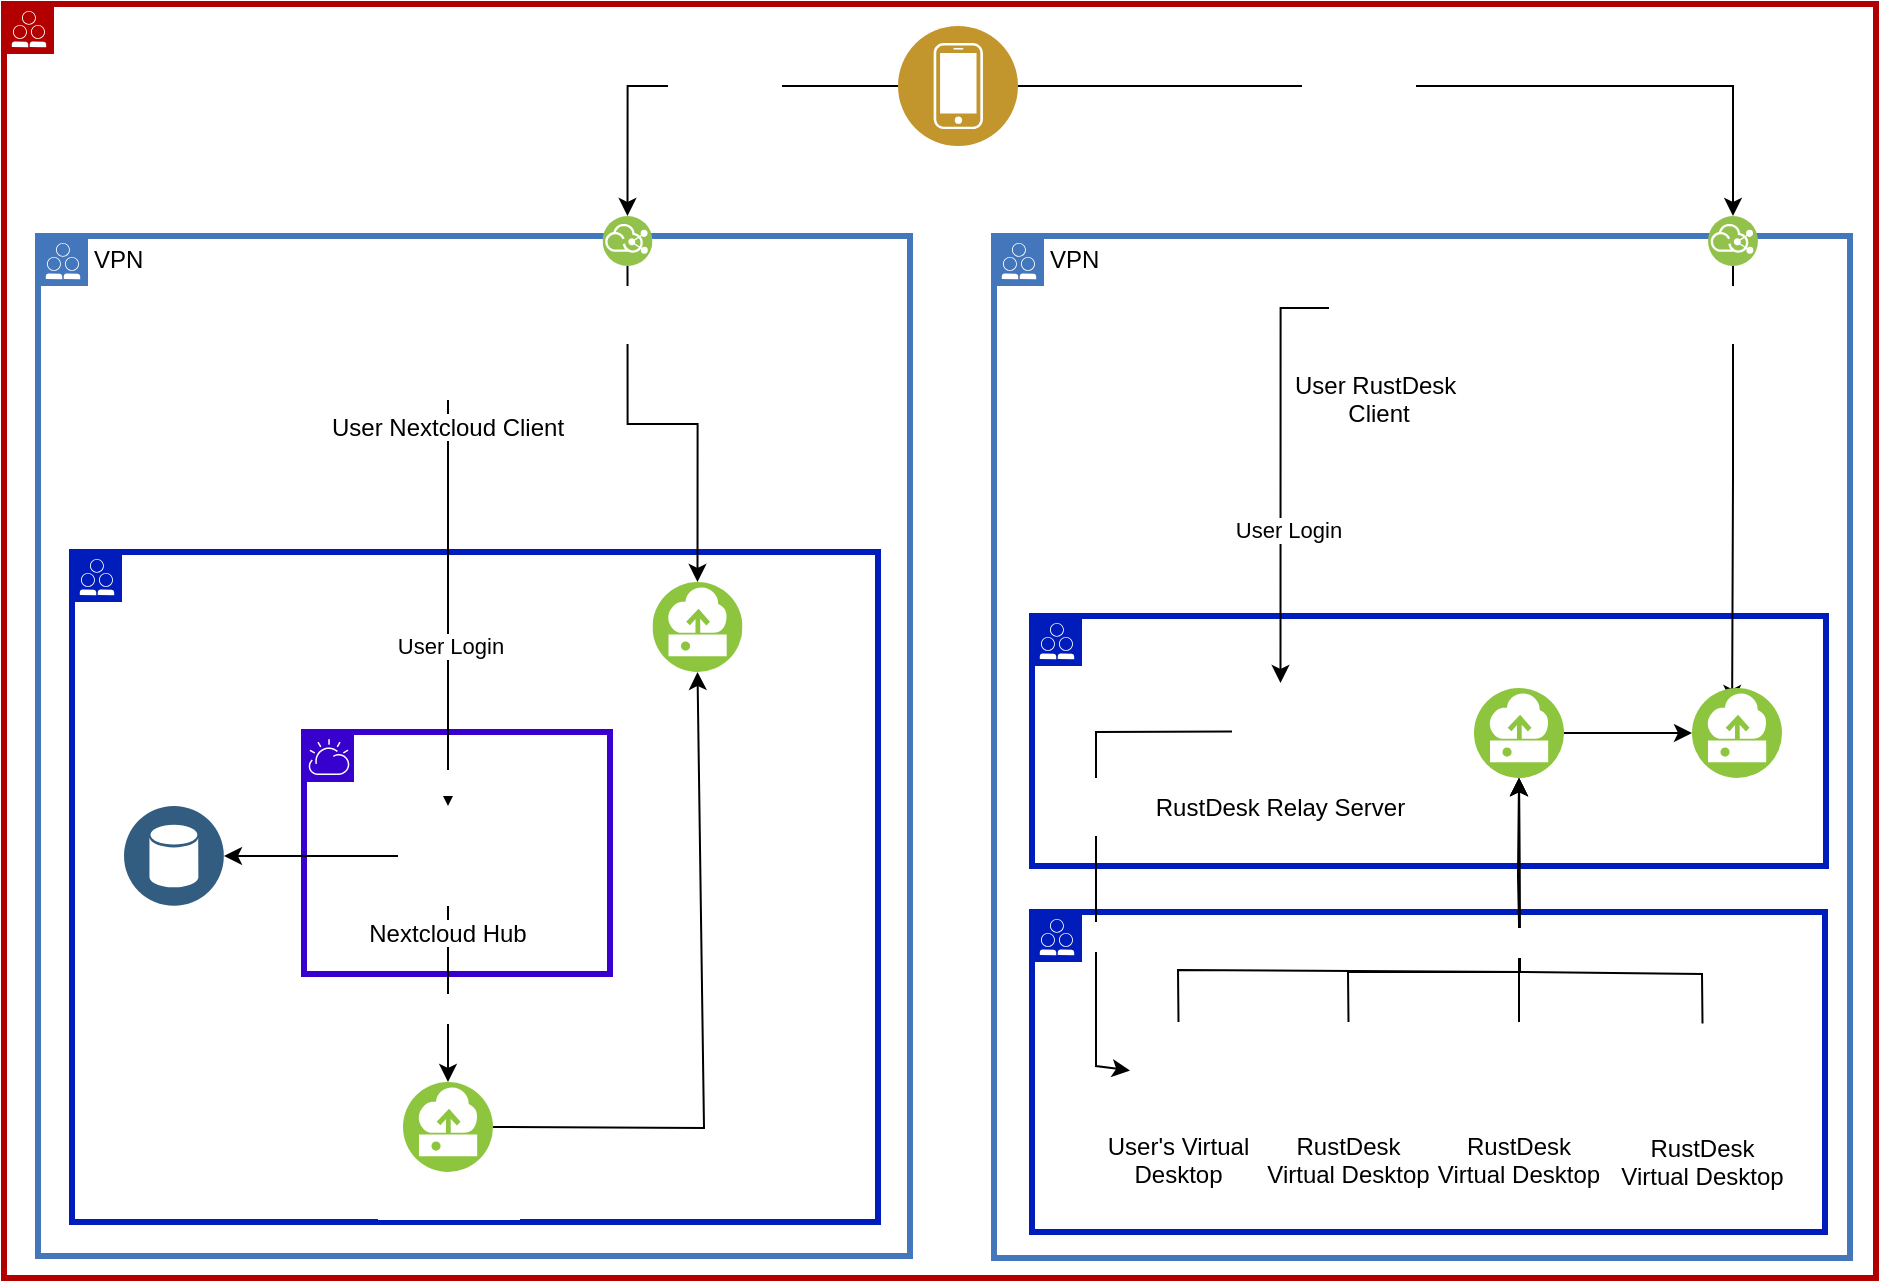 <mxfile version="21.2.8" type="device">
  <diagram name="Page-1" id="n5Qb5iA8dRXw3r0Tk5m8">
    <mxGraphModel dx="2423" dy="1062" grid="0" gridSize="10" guides="1" tooltips="1" connect="1" arrows="1" fold="1" page="0" pageScale="1" pageWidth="850" pageHeight="1100" math="0" shadow="0">
      <root>
        <mxCell id="0" />
        <mxCell id="1" parent="0" />
        <mxCell id="Zk3EBVXWUtb9SHXZOmo2-1" value="&lt;font style=&quot;&quot; color=&quot;#ffffff&quot;&gt;Public Internet&lt;/font&gt;" style="shape=mxgraph.ibm.box;prType=public;fontStyle=0;verticalAlign=top;align=left;spacingLeft=32;spacingTop=4;fillColor=none;rounded=0;whiteSpace=wrap;html=1;strokeColor=#B20000;strokeWidth=3;dashed=0;container=0;spacing=-4;collapsible=0;expand=0;recursiveResize=0;fontColor=#FF0000;" parent="1" vertex="1">
          <mxGeometry x="-1037" y="-71" width="936" height="637" as="geometry" />
        </mxCell>
        <mxCell id="Zk3EBVXWUtb9SHXZOmo2-44" value="VPN" style="shape=mxgraph.ibm.box;prType=public;fontStyle=0;verticalAlign=top;align=left;spacingLeft=32;spacingTop=4;fillColor=none;rounded=0;whiteSpace=wrap;html=1;strokeColor=#4376BB;strokeWidth=3;dashed=0;container=0;spacing=-4;collapsible=0;expand=0;recursiveResize=0;" parent="1" vertex="1">
          <mxGeometry x="-1020" y="45" width="436" height="510" as="geometry" />
        </mxCell>
        <mxCell id="Zk3EBVXWUtb9SHXZOmo2-45" value="Nextcloud DMZ Network" style="shape=mxgraph.ibm.box;prType=public;fontStyle=0;verticalAlign=top;align=left;spacingLeft=32;spacingTop=4;fillColor=none;rounded=0;whiteSpace=wrap;html=1;strokeColor=#001DBC;strokeWidth=3;dashed=0;container=0;spacing=-4;collapsible=0;expand=0;recursiveResize=0;fontColor=#ffffff;" parent="1" vertex="1">
          <mxGeometry x="-1003" y="203" width="403" height="335" as="geometry" />
        </mxCell>
        <mxCell id="Zk3EBVXWUtb9SHXZOmo2-46" value="" style="shape=mxgraph.ibm.box;prType=cloud;fontStyle=0;verticalAlign=top;align=left;spacingLeft=32;spacingTop=4;fillColor=none;rounded=0;whiteSpace=wrap;html=1;strokeColor=#3700CC;strokeWidth=3;dashed=0;container=0;spacing=-4;collapsible=0;expand=0;recursiveResize=0;fontColor=#3700CC;" parent="1" vertex="1">
          <mxGeometry x="-887" y="293" width="153" height="121" as="geometry" />
        </mxCell>
        <mxCell id="Zk3EBVXWUtb9SHXZOmo2-9" value="VPN" style="shape=mxgraph.ibm.box;prType=public;fontStyle=0;verticalAlign=top;align=left;spacingLeft=32;spacingTop=4;fillColor=none;rounded=0;whiteSpace=wrap;html=1;strokeColor=#4376BB;strokeWidth=3;dashed=0;container=0;spacing=-4;collapsible=0;expand=0;recursiveResize=0;" parent="1" vertex="1">
          <mxGeometry x="-542" y="45" width="428" height="511" as="geometry" />
        </mxCell>
        <mxCell id="30" value="" style="shape=mxgraph.ibm.box;prType=public;fontStyle=0;verticalAlign=top;align=left;spacingLeft=32;spacingTop=4;fillColor=none;rounded=0;whiteSpace=wrap;html=1;strokeColor=#001DBC;strokeWidth=3;dashed=0;container=0;spacing=-4;collapsible=0;expand=0;recursiveResize=0;fontColor=#ffffff;" parent="1" vertex="1">
          <mxGeometry x="-523" y="383" width="396.5" height="160" as="geometry" />
        </mxCell>
        <mxCell id="Zk3EBVXWUtb9SHXZOmo2-94" style="edgeStyle=orthogonalEdgeStyle;rounded=0;orthogonalLoop=1;jettySize=auto;html=1;exitX=0.5;exitY=1;exitDx=0;exitDy=0;entryX=0.5;entryY=0;entryDx=0;entryDy=0;" parent="1" source="Zk3EBVXWUtb9SHXZOmo2-38" target="Zk3EBVXWUtb9SHXZOmo2-63" edge="1">
          <mxGeometry relative="1" as="geometry" />
        </mxCell>
        <mxCell id="24" value="Nextcloud k8s Network" style="edgeLabel;html=1;align=center;verticalAlign=middle;resizable=0;points=[];fontColor=#FFFFFF;" parent="Zk3EBVXWUtb9SHXZOmo2-94" vertex="1" connectable="0">
          <mxGeometry x="-0.583" y="3" relative="1" as="geometry">
            <mxPoint x="15" y="148" as="offset" />
          </mxGeometry>
        </mxCell>
        <mxCell id="3-xjpAz8GASwxe2ccpQj-71" value="User Login" style="edgeLabel;html=1;align=center;verticalAlign=middle;resizable=0;points=[];" vertex="1" connectable="0" parent="Zk3EBVXWUtb9SHXZOmo2-94">
          <mxGeometry x="0.205" y="1" relative="1" as="geometry">
            <mxPoint as="offset" />
          </mxGeometry>
        </mxCell>
        <mxCell id="Zk3EBVXWUtb9SHXZOmo2-18" value="" style="shape=mxgraph.ibm.box;prType=public;fontStyle=0;verticalAlign=top;align=left;spacingLeft=32;spacingTop=4;fillColor=none;rounded=0;whiteSpace=wrap;html=1;strokeColor=#001DBC;strokeWidth=3;dashed=0;container=0;spacing=-4;collapsible=0;expand=0;recursiveResize=0;fontColor=#ffffff;" parent="1" vertex="1">
          <mxGeometry x="-523" y="235" width="397" height="125" as="geometry" />
        </mxCell>
        <mxCell id="Zk3EBVXWUtb9SHXZOmo2-36" style="edgeStyle=orthogonalEdgeStyle;rounded=0;orthogonalLoop=1;jettySize=auto;html=1;exitX=0.5;exitY=1;exitDx=0;exitDy=0;entryX=0.446;entryY=0.167;entryDx=0;entryDy=0;entryPerimeter=0;" parent="1" source="Zk3EBVXWUtb9SHXZOmo2-22" target="Zk3EBVXWUtb9SHXZOmo2-10" edge="1">
          <mxGeometry relative="1" as="geometry" />
        </mxCell>
        <mxCell id="Zk3EBVXWUtb9SHXZOmo2-22" value="&lt;font color=&quot;#ffffff&quot;&gt;Floating IP&lt;br&gt;(VPN ingress only)&lt;br&gt;&lt;/font&gt;" style="image;aspect=fixed;perimeter=ellipsePerimeter;html=1;align=center;shadow=0;dashed=0;fontColor=#4277BB;labelBackgroundColor=default;fontSize=12;spacingTop=3;image=img/lib/ibm/vpc/InternetServices2.svg;" parent="1" vertex="1">
          <mxGeometry x="-185" y="35" width="25" height="25" as="geometry" />
        </mxCell>
        <mxCell id="3-xjpAz8GASwxe2ccpQj-73" style="edgeStyle=orthogonalEdgeStyle;rounded=0;orthogonalLoop=1;jettySize=auto;html=1;exitX=0;exitY=0.5;exitDx=0;exitDy=0;entryX=0.5;entryY=0;entryDx=0;entryDy=0;" edge="1" parent="1" source="Zk3EBVXWUtb9SHXZOmo2-8" target="Zk3EBVXWUtb9SHXZOmo2-3">
          <mxGeometry relative="1" as="geometry" />
        </mxCell>
        <mxCell id="3-xjpAz8GASwxe2ccpQj-74" value="User Login" style="edgeLabel;html=1;align=center;verticalAlign=middle;resizable=0;points=[];" vertex="1" connectable="0" parent="3-xjpAz8GASwxe2ccpQj-73">
          <mxGeometry x="0.277" y="3" relative="1" as="geometry">
            <mxPoint as="offset" />
          </mxGeometry>
        </mxCell>
        <mxCell id="Zk3EBVXWUtb9SHXZOmo2-8" value="User RustDesk &#xa;Client&#xa;" style="shape=image;verticalLabelPosition=bottom;labelBackgroundColor=default;verticalAlign=top;aspect=fixed;imageAspect=0;image=https://upload.wikimedia.org/wikipedia/commons/thumb/9/96/Rustdesk.svg/1200px-Rustdesk.svg.png;" parent="1" vertex="1">
          <mxGeometry x="-374.5" y="56" width="50" height="50" as="geometry" />
        </mxCell>
        <mxCell id="Zk3EBVXWUtb9SHXZOmo2-101" style="edgeStyle=orthogonalEdgeStyle;rounded=0;orthogonalLoop=1;jettySize=auto;html=1;exitX=0;exitY=0.5;exitDx=0;exitDy=0;entryX=0.5;entryY=0;entryDx=0;entryDy=0;" parent="1" source="Zk3EBVXWUtb9SHXZOmo2-37" target="Zk3EBVXWUtb9SHXZOmo2-55" edge="1">
          <mxGeometry relative="1" as="geometry" />
        </mxCell>
        <mxCell id="70" value="VPN Login" style="edgeLabel;html=1;align=center;verticalAlign=middle;resizable=0;points=[];fontSize=12;fontColor=#FFFFFF;" parent="Zk3EBVXWUtb9SHXZOmo2-101" vertex="1" connectable="0">
          <mxGeometry x="-0.126" relative="1" as="geometry">
            <mxPoint as="offset" />
          </mxGeometry>
        </mxCell>
        <mxCell id="Zk3EBVXWUtb9SHXZOmo2-102" style="edgeStyle=orthogonalEdgeStyle;rounded=0;orthogonalLoop=1;jettySize=auto;html=1;exitX=1;exitY=0.5;exitDx=0;exitDy=0;entryX=0.5;entryY=0;entryDx=0;entryDy=0;" parent="1" source="Zk3EBVXWUtb9SHXZOmo2-37" target="Zk3EBVXWUtb9SHXZOmo2-22" edge="1">
          <mxGeometry relative="1" as="geometry" />
        </mxCell>
        <mxCell id="69" value="VPN Login" style="edgeLabel;html=1;align=center;verticalAlign=middle;resizable=0;points=[];fontSize=12;fontColor=#FFFFFF;" parent="Zk3EBVXWUtb9SHXZOmo2-102" vertex="1" connectable="0">
          <mxGeometry x="-0.195" relative="1" as="geometry">
            <mxPoint as="offset" />
          </mxGeometry>
        </mxCell>
        <mxCell id="Zk3EBVXWUtb9SHXZOmo2-37" value="&lt;font color=&quot;#ffffff&quot;&gt;User Device&lt;br&gt;(client support for iOS, Android, Windows, Linux, OSX)&lt;br&gt;&lt;/font&gt;" style="image;aspect=fixed;perimeter=ellipsePerimeter;html=1;align=center;shadow=0;dashed=0;fontColor=#4277BB;labelBackgroundColor=default;fontSize=12;spacingTop=3;image=img/lib/ibm/users/device.svg;" parent="1" vertex="1">
          <mxGeometry x="-590" y="-60" width="60" height="60" as="geometry" />
        </mxCell>
        <mxCell id="Zk3EBVXWUtb9SHXZOmo2-38" value="User Nextcloud Client" style="shape=image;verticalLabelPosition=bottom;labelBackgroundColor=default;verticalAlign=top;aspect=fixed;imageAspect=0;image=https://static-00.iconduck.com/assets.00/nextcloud-icon-512x512-quluhp24.png;" parent="1" vertex="1">
          <mxGeometry x="-840" y="77" width="50" height="50" as="geometry" />
        </mxCell>
        <mxCell id="71" style="edgeStyle=orthogonalEdgeStyle;html=1;exitX=0.5;exitY=1;exitDx=0;exitDy=0;entryX=0.5;entryY=0;entryDx=0;entryDy=0;fontSize=12;fontColor=#FFFFFF;rounded=0;" parent="1" source="Zk3EBVXWUtb9SHXZOmo2-55" target="Zk3EBVXWUtb9SHXZOmo2-47" edge="1">
          <mxGeometry relative="1" as="geometry" />
        </mxCell>
        <mxCell id="Zk3EBVXWUtb9SHXZOmo2-55" value="&lt;font color=&quot;#ffffff&quot;&gt;Floating IP &lt;br&gt;(VPN ingress only)&lt;/font&gt;" style="image;aspect=fixed;perimeter=ellipsePerimeter;html=1;align=center;shadow=0;dashed=0;fontColor=#4277BB;labelBackgroundColor=default;fontSize=12;spacingTop=3;image=img/lib/ibm/vpc/InternetServices2.svg;" parent="1" vertex="1">
          <mxGeometry x="-737.75" y="35" width="25" height="25" as="geometry" />
        </mxCell>
        <mxCell id="54" style="edgeStyle=none;html=1;exitX=0;exitY=0.5;exitDx=0;exitDy=0;entryX=0;entryY=0.5;entryDx=0;entryDy=0;fontSize=12;fontColor=#FFFFFF;rounded=0;" parent="1" source="Zk3EBVXWUtb9SHXZOmo2-3" target="35" edge="1">
          <mxGeometry relative="1" as="geometry">
            <Array as="points">
              <mxPoint x="-491" y="293" />
              <mxPoint x="-491" y="460" />
            </Array>
          </mxGeometry>
        </mxCell>
        <mxCell id="55" value="RustDesk Network" style="edgeLabel;html=1;align=center;verticalAlign=middle;resizable=0;points=[];fontSize=12;fontColor=#FFFFFF;" parent="54" vertex="1" connectable="0">
          <mxGeometry x="0.388" y="1" relative="1" as="geometry">
            <mxPoint x="44" y="-5" as="offset" />
          </mxGeometry>
        </mxCell>
        <mxCell id="65" value="User&lt;br&gt;Login" style="edgeLabel;html=1;align=center;verticalAlign=middle;resizable=0;points=[];fontSize=12;fontColor=#FFFFFF;" parent="54" vertex="1" connectable="0">
          <mxGeometry x="-0.338" relative="1" as="geometry">
            <mxPoint x="-1" y="21" as="offset" />
          </mxGeometry>
        </mxCell>
        <mxCell id="Zk3EBVXWUtb9SHXZOmo2-3" value="RustDesk Relay Server" style="shape=image;verticalLabelPosition=bottom;labelBackgroundColor=default;verticalAlign=top;aspect=fixed;imageAspect=0;image=https://upload.wikimedia.org/wikipedia/commons/thumb/9/96/Rustdesk.svg/1200px-Rustdesk.svg.png;" parent="1" vertex="1">
          <mxGeometry x="-423" y="268.5" width="48.5" height="48.5" as="geometry" />
        </mxCell>
        <mxCell id="Zk3EBVXWUtb9SHXZOmo2-47" value="&lt;font color=&quot;#ffffff&quot;&gt;VPN Server&lt;/font&gt;" style="image;aspect=fixed;perimeter=ellipsePerimeter;html=1;align=center;shadow=0;dashed=0;fontColor=#4277BB;labelBackgroundColor=default;fontSize=12;spacingTop=3;image=img/lib/ibm/vpc/Instance.svg;" parent="1" vertex="1">
          <mxGeometry x="-712.75" y="218" width="45" height="45" as="geometry" />
        </mxCell>
        <mxCell id="Zk3EBVXWUtb9SHXZOmo2-97" style="edgeStyle=orthogonalEdgeStyle;rounded=0;orthogonalLoop=1;jettySize=auto;html=1;exitX=0.5;exitY=1;exitDx=0;exitDy=0;entryX=0.5;entryY=0;entryDx=0;entryDy=0;" parent="1" source="Zk3EBVXWUtb9SHXZOmo2-63" target="Zk3EBVXWUtb9SHXZOmo2-83" edge="1">
          <mxGeometry relative="1" as="geometry" />
        </mxCell>
        <mxCell id="64" value="Outgoing Connections" style="edgeLabel;html=1;align=center;verticalAlign=middle;resizable=0;points=[];fontSize=12;fontColor=#FFFFFF;" parent="Zk3EBVXWUtb9SHXZOmo2-97" vertex="1" connectable="0">
          <mxGeometry x="0.411" relative="1" as="geometry">
            <mxPoint x="2" y="-11" as="offset" />
          </mxGeometry>
        </mxCell>
        <mxCell id="44" style="edgeStyle=none;html=1;exitX=0;exitY=0.5;exitDx=0;exitDy=0;entryX=1;entryY=0.5;entryDx=0;entryDy=0;fontSize=12;fontColor=#FFFFFF;rounded=0;" parent="1" source="Zk3EBVXWUtb9SHXZOmo2-63" target="21" edge="1">
          <mxGeometry relative="1" as="geometry" />
        </mxCell>
        <mxCell id="Zk3EBVXWUtb9SHXZOmo2-63" value="Nextcloud Hub" style="shape=image;verticalLabelPosition=bottom;labelBackgroundColor=default;verticalAlign=top;aspect=fixed;imageAspect=0;image=https://static-00.iconduck.com/assets.00/nextcloud-icon-512x512-quluhp24.png;" parent="1" vertex="1">
          <mxGeometry x="-840" y="330" width="50" height="50" as="geometry" />
        </mxCell>
        <mxCell id="22" style="edgeStyle=none;html=1;exitX=1;exitY=0.5;exitDx=0;exitDy=0;entryX=0.5;entryY=1;entryDx=0;entryDy=0;fontColor=#FFFFFF;rounded=0;" parent="1" source="Zk3EBVXWUtb9SHXZOmo2-83" target="Zk3EBVXWUtb9SHXZOmo2-47" edge="1">
          <mxGeometry relative="1" as="geometry">
            <Array as="points">
              <mxPoint x="-687" y="491" />
            </Array>
          </mxGeometry>
        </mxCell>
        <mxCell id="Zk3EBVXWUtb9SHXZOmo2-83" value="&lt;font color=&quot;#ffffff&quot;&gt;Proxy/firewall&lt;/font&gt;" style="image;aspect=fixed;perimeter=ellipsePerimeter;html=1;align=center;shadow=0;dashed=0;fontColor=#4277BB;labelBackgroundColor=default;fontSize=12;spacingTop=3;image=img/lib/ibm/vpc/Instance.svg;" parent="1" vertex="1">
          <mxGeometry x="-837.5" y="468" width="45" height="45" as="geometry" />
        </mxCell>
        <mxCell id="21" value="&lt;font color=&quot;#ffffff&quot;&gt;Persistent&lt;br&gt;File Storage&lt;br&gt;&lt;/font&gt;" style="aspect=fixed;perimeter=ellipsePerimeter;html=1;align=center;shadow=0;dashed=0;fontColor=#4277BB;labelBackgroundColor=#ffffff;fontSize=12;spacingTop=3;image;image=img/lib/ibm/data/data_services.svg;" parent="1" vertex="1">
          <mxGeometry x="-977" y="330" width="50" height="50" as="geometry" />
        </mxCell>
        <mxCell id="Zk3EBVXWUtb9SHXZOmo2-10" value="&lt;font color=&quot;#ffffff&quot;&gt;VPN Server&lt;/font&gt;" style="image;aspect=fixed;perimeter=ellipsePerimeter;html=1;align=center;shadow=0;dashed=0;fontColor=#4277BB;labelBackgroundColor=default;fontSize=12;spacingTop=3;image=img/lib/ibm/vpc/Instance.svg;" parent="1" vertex="1">
          <mxGeometry x="-193" y="271" width="45" height="45" as="geometry" />
        </mxCell>
        <mxCell id="13" style="edgeStyle=none;html=1;exitX=1;exitY=0.5;exitDx=0;exitDy=0;entryX=0;entryY=0.5;entryDx=0;entryDy=0;rounded=0;" parent="1" source="Zk3EBVXWUtb9SHXZOmo2-27" target="Zk3EBVXWUtb9SHXZOmo2-10" edge="1">
          <mxGeometry relative="1" as="geometry" />
        </mxCell>
        <mxCell id="Zk3EBVXWUtb9SHXZOmo2-27" value="&lt;font color=&quot;#ffffff&quot;&gt;Proxy/firewall&lt;/font&gt;" style="image;aspect=fixed;perimeter=ellipsePerimeter;html=1;align=center;shadow=0;dashed=0;fontColor=#4277BB;labelBackgroundColor=default;fontSize=12;spacingTop=3;image=img/lib/ibm/vpc/Instance.svg;" parent="1" vertex="1">
          <mxGeometry x="-302" y="271" width="45" height="45" as="geometry" />
        </mxCell>
        <mxCell id="61" style="edgeStyle=none;html=1;exitX=0.5;exitY=0;exitDx=0;exitDy=0;entryX=0.5;entryY=1;entryDx=0;entryDy=0;fontSize=12;fontColor=#FFFFFF;rounded=0;" parent="1" source="34" target="Zk3EBVXWUtb9SHXZOmo2-27" edge="1">
          <mxGeometry relative="1" as="geometry" />
        </mxCell>
        <mxCell id="34" value="RustDesk&#xa;Virtual Desktop" style="shape=image;verticalLabelPosition=bottom;labelBackgroundColor=default;verticalAlign=top;aspect=fixed;imageAspect=0;image=https://upload.wikimedia.org/wikipedia/commons/thumb/9/96/Rustdesk.svg/1200px-Rustdesk.svg.png;" parent="1" vertex="1">
          <mxGeometry x="-303.75" y="438" width="48.5" height="48.5" as="geometry" />
        </mxCell>
        <mxCell id="58" style="edgeStyle=none;html=1;exitX=0.5;exitY=0;exitDx=0;exitDy=0;entryX=0.5;entryY=1;entryDx=0;entryDy=0;fontSize=12;fontColor=#FFFFFF;rounded=0;" parent="1" source="35" target="Zk3EBVXWUtb9SHXZOmo2-27" edge="1">
          <mxGeometry relative="1" as="geometry">
            <Array as="points">
              <mxPoint x="-450" y="412" />
              <mxPoint x="-279" y="413" />
            </Array>
          </mxGeometry>
        </mxCell>
        <mxCell id="35" value="User&#39;s Virtual &#xa;Desktop" style="shape=image;verticalLabelPosition=bottom;labelBackgroundColor=default;verticalAlign=top;aspect=fixed;imageAspect=0;image=https://upload.wikimedia.org/wikipedia/commons/thumb/9/96/Rustdesk.svg/1200px-Rustdesk.svg.png;" parent="1" vertex="1">
          <mxGeometry x="-474" y="438" width="48.5" height="48.5" as="geometry" />
        </mxCell>
        <mxCell id="62" style="edgeStyle=none;html=1;exitX=0.5;exitY=0;exitDx=0;exitDy=0;entryX=0.5;entryY=1;entryDx=0;entryDy=0;fontSize=12;fontColor=#FFFFFF;rounded=0;" parent="1" source="36" target="Zk3EBVXWUtb9SHXZOmo2-27" edge="1">
          <mxGeometry relative="1" as="geometry">
            <Array as="points">
              <mxPoint x="-188" y="414" />
              <mxPoint x="-279" y="413" />
              <mxPoint x="-280" y="365" />
            </Array>
          </mxGeometry>
        </mxCell>
        <mxCell id="36" value="RustDesk&#xa;Virtual Desktop" style="shape=image;verticalLabelPosition=bottom;labelBackgroundColor=default;verticalAlign=top;aspect=fixed;imageAspect=0;image=https://upload.wikimedia.org/wikipedia/commons/thumb/9/96/Rustdesk.svg/1200px-Rustdesk.svg.png;" parent="1" vertex="1">
          <mxGeometry x="-212" y="438.75" width="48.5" height="48.5" as="geometry" />
        </mxCell>
        <mxCell id="60" style="edgeStyle=none;html=1;exitX=0.5;exitY=0;exitDx=0;exitDy=0;entryX=0.5;entryY=1;entryDx=0;entryDy=0;fontSize=12;fontColor=#FFFFFF;rounded=0;" parent="1" edge="1">
          <mxGeometry relative="1" as="geometry">
            <mxPoint x="-364.75" y="438" as="sourcePoint" />
            <mxPoint x="-279.5" y="316" as="targetPoint" />
            <Array as="points">
              <mxPoint x="-365" y="413" />
              <mxPoint x="-279" y="413" />
            </Array>
          </mxGeometry>
        </mxCell>
        <mxCell id="63" value="Outgoing Connections" style="edgeLabel;html=1;align=center;verticalAlign=middle;resizable=0;points=[];fontSize=12;fontColor=#FFFFFF;" parent="60" vertex="1" connectable="0">
          <mxGeometry x="0.48" relative="1" as="geometry">
            <mxPoint y="28" as="offset" />
          </mxGeometry>
        </mxCell>
        <mxCell id="48" value="RustDesk&#xa;Virtual Desktop" style="shape=image;verticalLabelPosition=bottom;labelBackgroundColor=default;verticalAlign=top;aspect=fixed;imageAspect=0;image=https://upload.wikimedia.org/wikipedia/commons/thumb/9/96/Rustdesk.svg/1200px-Rustdesk.svg.png;" parent="1" vertex="1">
          <mxGeometry x="-389" y="438" width="48.5" height="48.5" as="geometry" />
        </mxCell>
      </root>
    </mxGraphModel>
  </diagram>
</mxfile>
